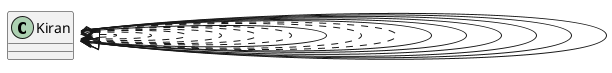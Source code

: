 @startuml

Kiran::MenuSkeleton -up..|> Kiran::MenuBased
Kiran::MenuSkeleton o..> Kiran::MenuNew
Kiran::MenuSkeleton o..> Kiran::MenuUsage
Kiran::MenuSkeleton o..> Kiran::MenuCategory
Kiran::MenuSkeleton o..> Kiran::MenuFavorite
Kiran::MenuSkeleton o..> Kiran::MenuSearch


Kiran::MenuCategory --> Kiran::Category
Kiran::MenuCategory ..> Kiran::CategoryReader
Kiran::MenuCategory ..> Kiran::CategoryWriter
Kiran::Category --> Kiran::CategoryNode
Kiran::CategoryReader --> Kiran::CategoryNode
Kiran::CategoryWriter --> Kiran::CategoryNode


Kiran::AppManager --|> Kiran::App
Kiran::WindowManager --|> Kiran::Window
Kiran::WorkspaceManager --|> Kiran::Workspace

@enduml